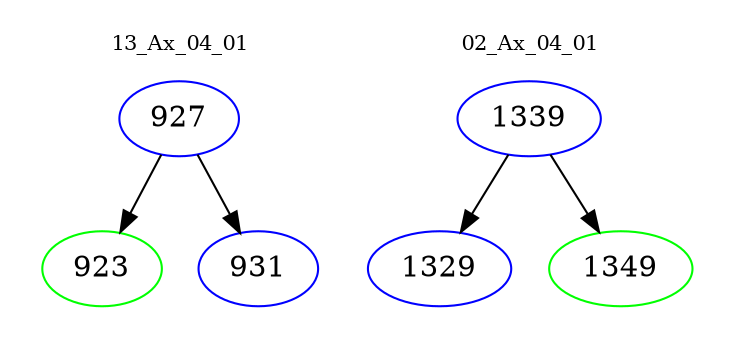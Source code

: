 digraph{
subgraph cluster_0 {
color = white
label = "13_Ax_04_01";
fontsize=10;
T0_927 [label="927", color="blue"]
T0_927 -> T0_923 [color="black"]
T0_923 [label="923", color="green"]
T0_927 -> T0_931 [color="black"]
T0_931 [label="931", color="blue"]
}
subgraph cluster_1 {
color = white
label = "02_Ax_04_01";
fontsize=10;
T1_1339 [label="1339", color="blue"]
T1_1339 -> T1_1329 [color="black"]
T1_1329 [label="1329", color="blue"]
T1_1339 -> T1_1349 [color="black"]
T1_1349 [label="1349", color="green"]
}
}
